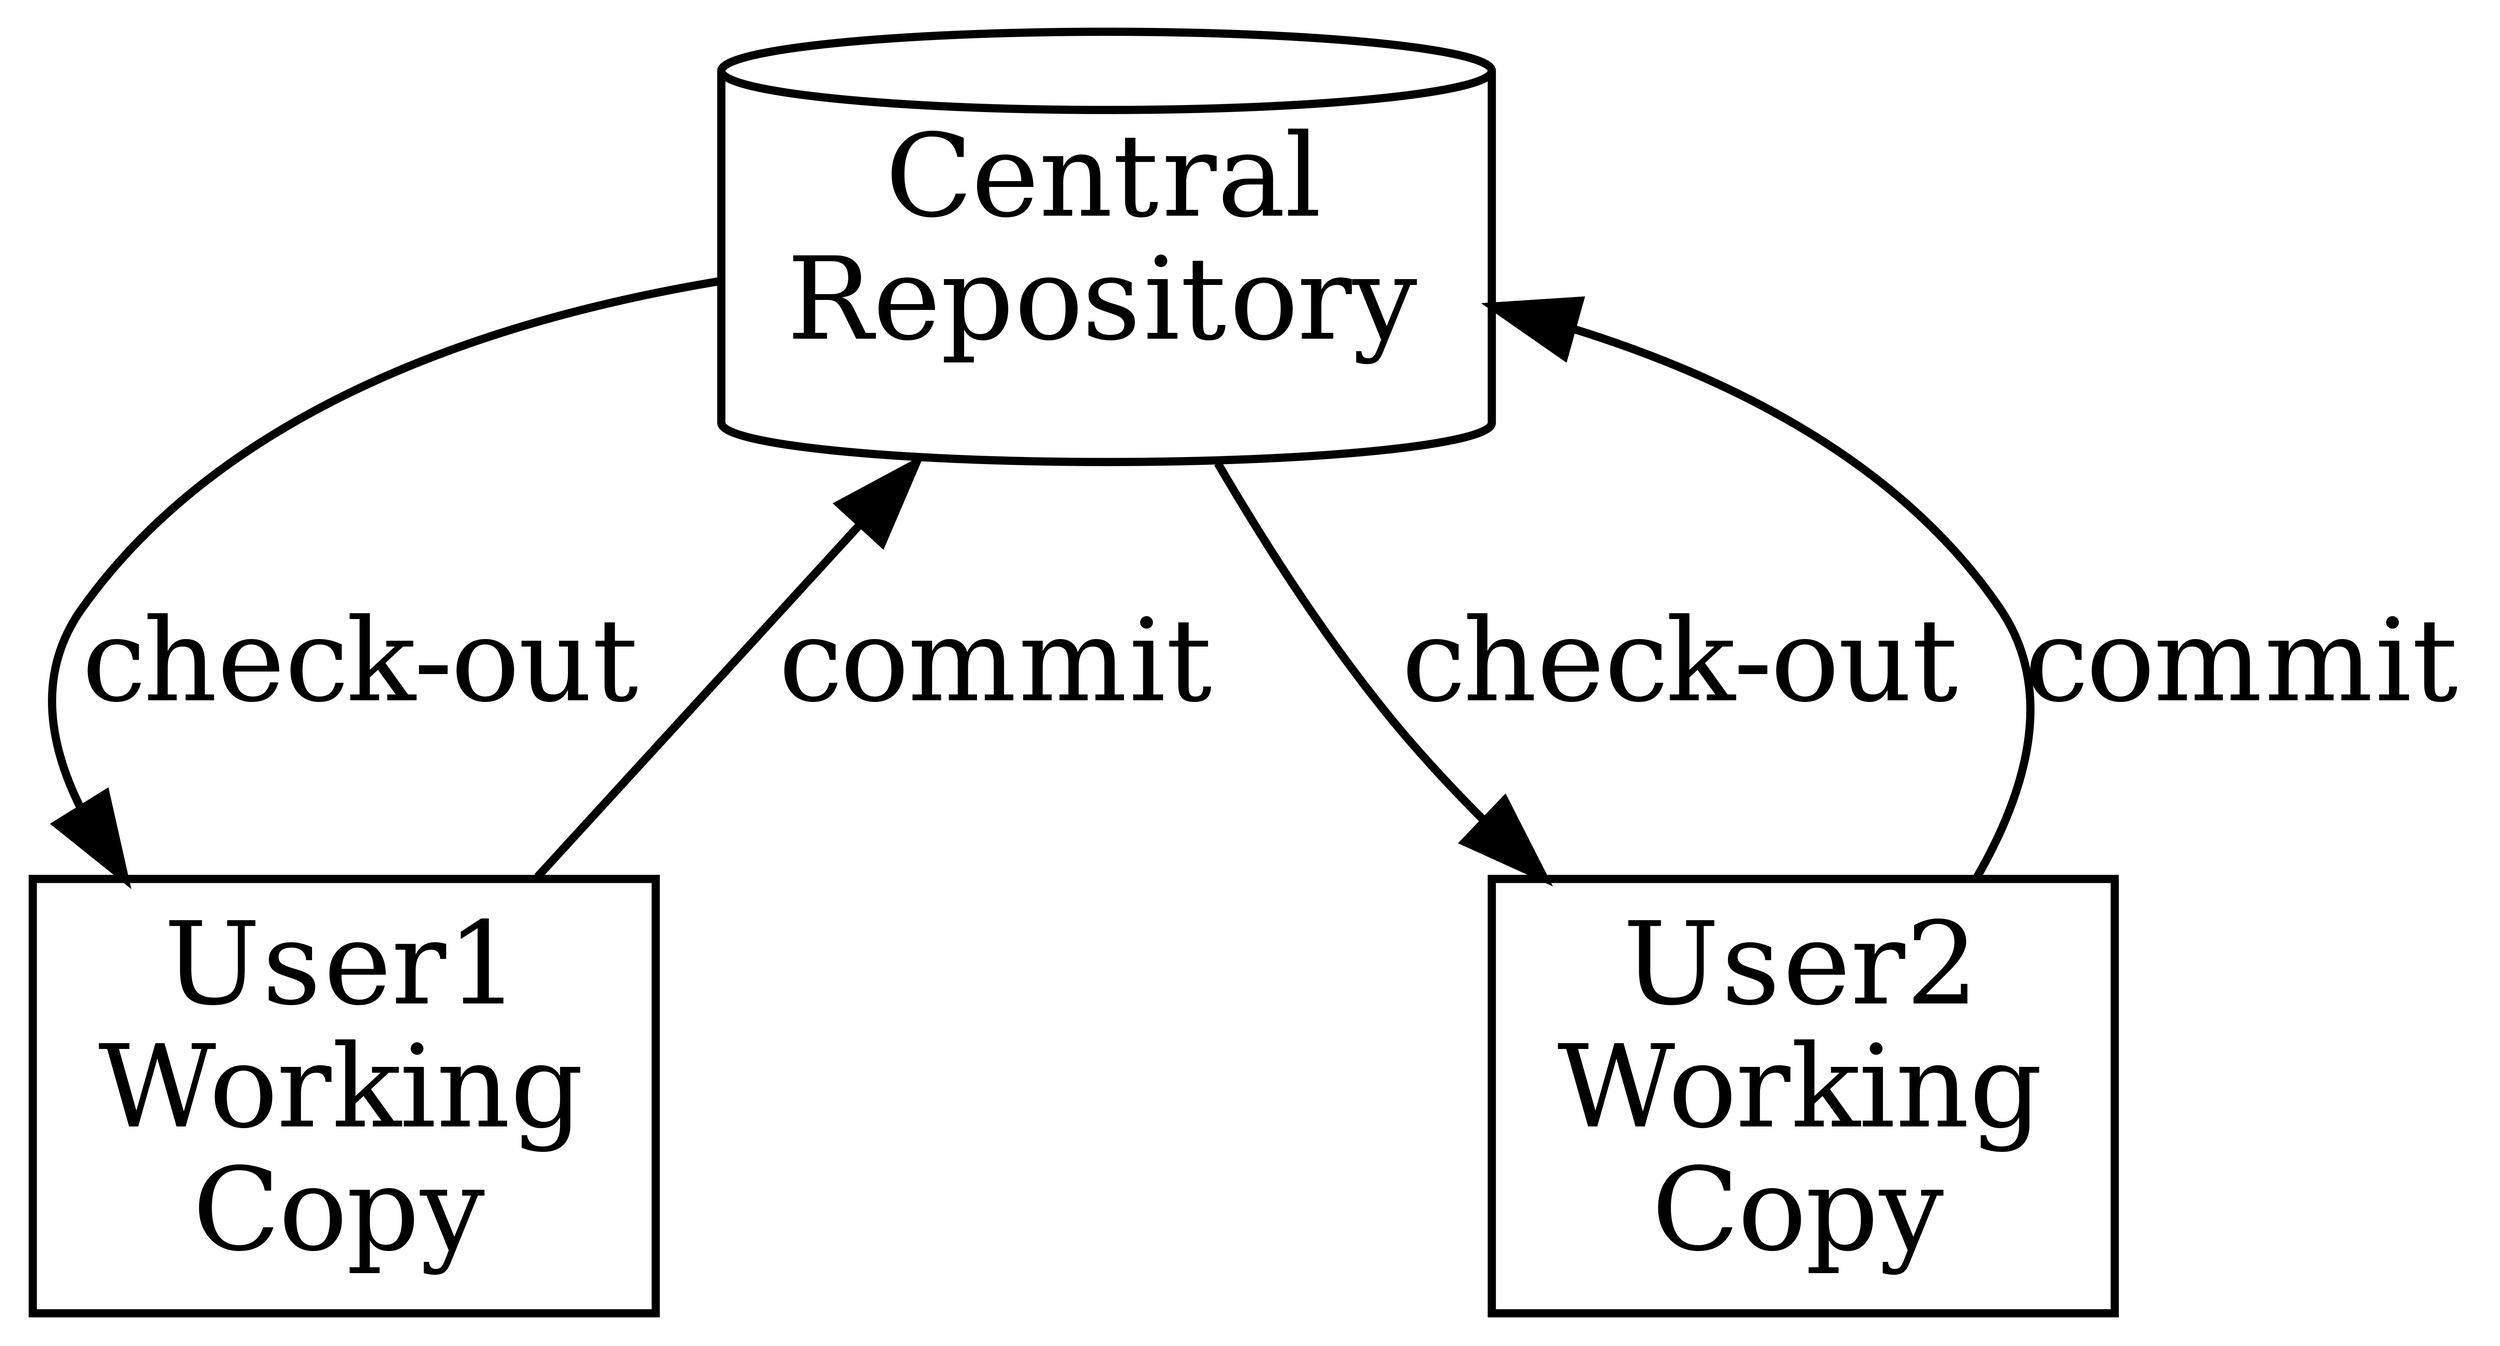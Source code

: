 digraph cvcs {
    size="40!"
    Repository [shape=cylinder, label="Central\nRepository" width=1];
    User1 [shape= rectangle, label="User1\nWorking\nCopy",];
    User2 [shape= rectangle, label="User2\nWorking\nCopy"];

    User1 -> Repository [label="commit"]
    Repository -> User1 [label="check-out"]
    User2 -> Repository [label="commit"]
    Repository -> User2 [label="check-out"]
}
